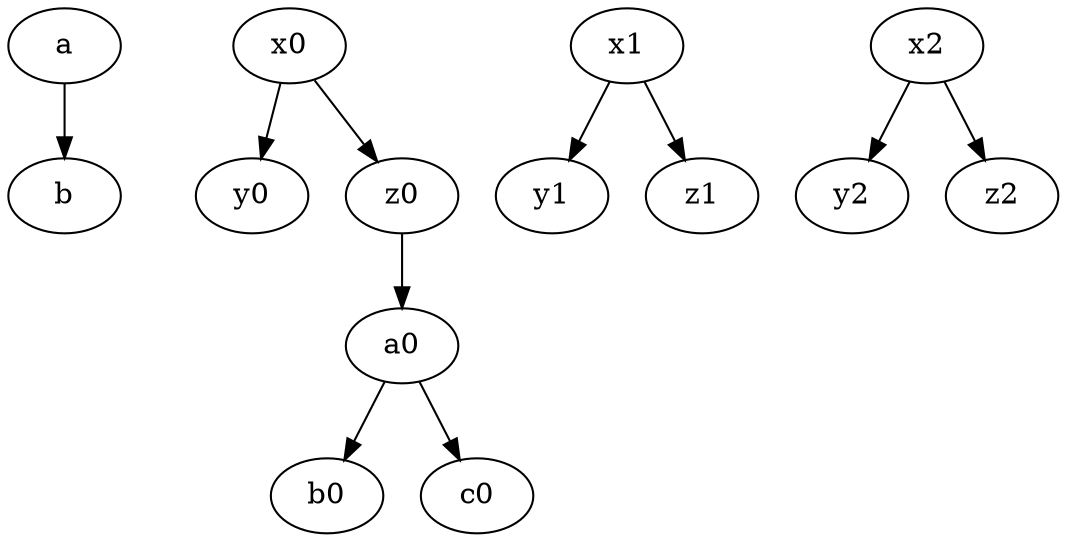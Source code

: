 digraph G {
        a->b;

        x0 -> y0;
        x0 -> z0;
        z0 -> a0;
        a0 -> b0;
        a0 -> c0;
    
        x1 -> y1;
        x1 -> z1;
    
        x2 -> y2;
        x2 -> z2;

}
